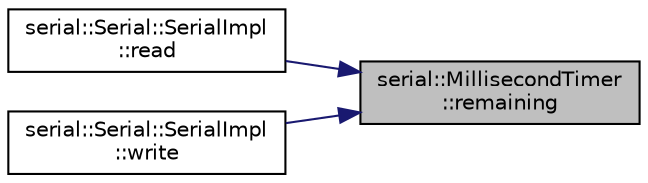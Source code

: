digraph "serial::MillisecondTimer::remaining"
{
 // LATEX_PDF_SIZE
  edge [fontname="Helvetica",fontsize="10",labelfontname="Helvetica",labelfontsize="10"];
  node [fontname="Helvetica",fontsize="10",shape=record];
  rankdir="RL";
  Node1 [label="serial::MillisecondTimer\l::remaining",height=0.2,width=0.4,color="black", fillcolor="grey75", style="filled", fontcolor="black",tooltip=" "];
  Node1 -> Node2 [dir="back",color="midnightblue",fontsize="10",style="solid",fontname="Helvetica"];
  Node2 [label="serial::Serial::SerialImpl\l::read",height=0.2,width=0.4,color="black", fillcolor="white", style="filled",URL="$classserial_1_1serial_1_1_serial_1_1_serial_impl.html#ada61c83884f0f6350874fc32e640cbac",tooltip=" "];
  Node1 -> Node3 [dir="back",color="midnightblue",fontsize="10",style="solid",fontname="Helvetica"];
  Node3 [label="serial::Serial::SerialImpl\l::write",height=0.2,width=0.4,color="black", fillcolor="white", style="filled",URL="$classserial_1_1serial_1_1_serial_1_1_serial_impl.html#a89b50df2562176fd250413833d636d0a",tooltip=" "];
}
